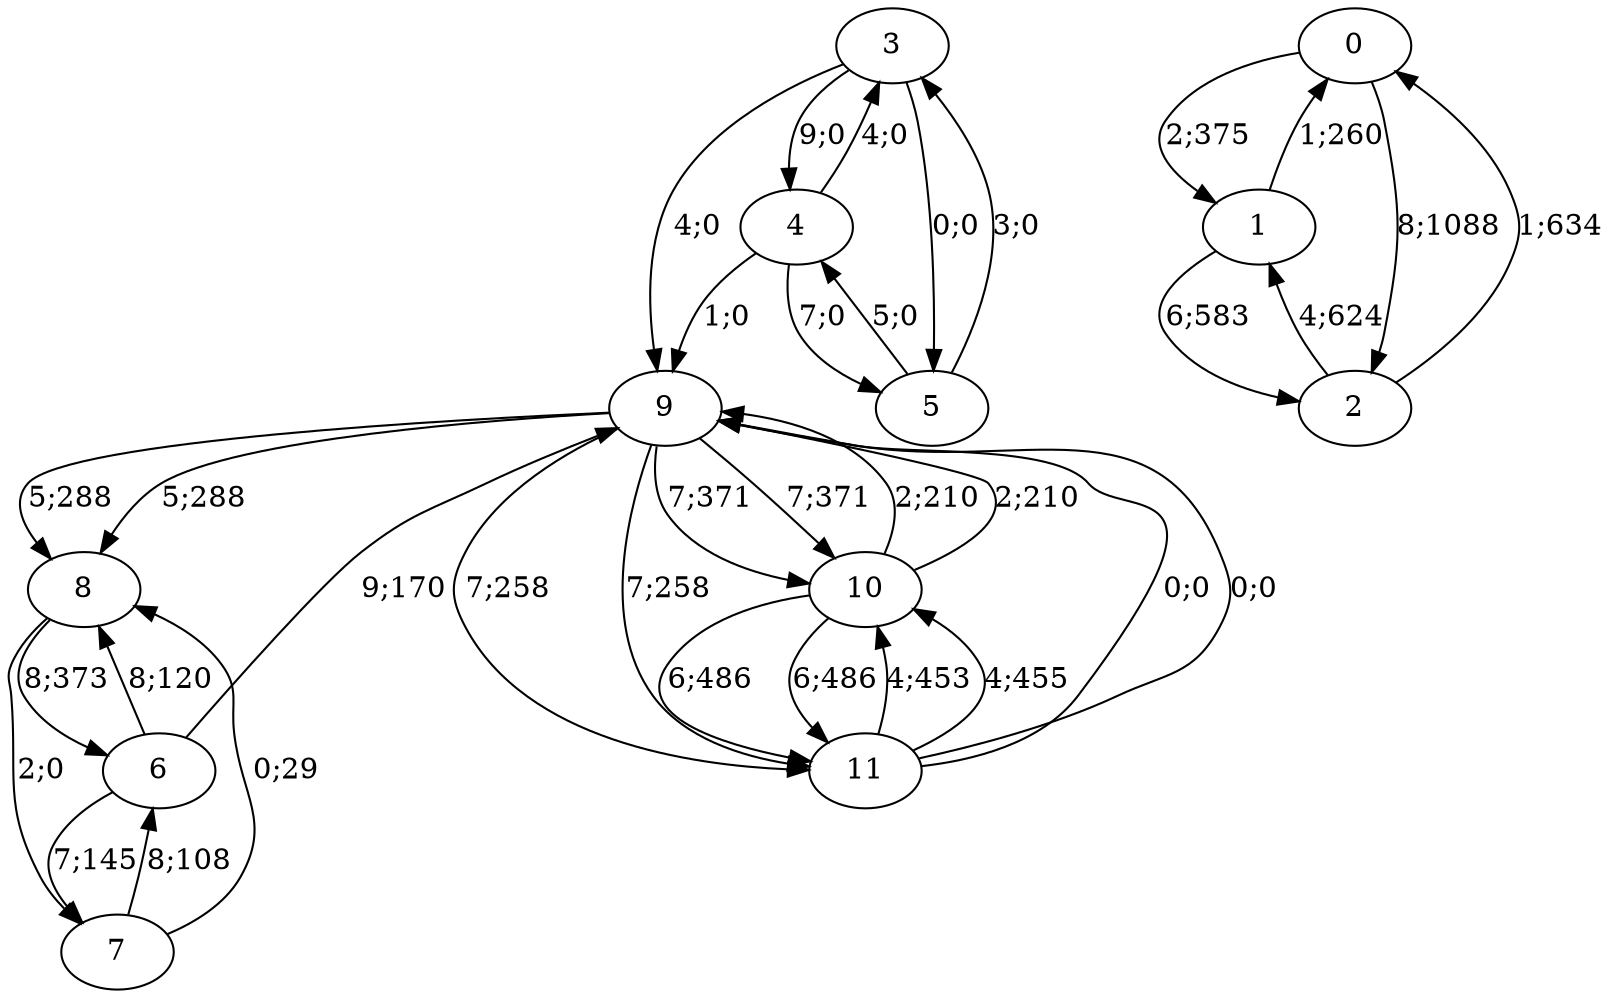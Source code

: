 digraph graph9182 {




















9 -> 8 [color=black,label="5;288"]
9 -> 10 [color=black,label="7;371"]
9 -> 11 [color=black,label="7;258"]


10 -> 9 [color=black,label="2;210"]
10 -> 11 [color=black,label="6;486"]


11 -> 9 [color=black,label="0;0"]
11 -> 10 [color=black,label="4;453"]














6 -> 9 [color=black,label="9;170"]
6 -> 7 [color=black,label="7;145"]
6 -> 8 [color=black,label="8;120"]


7 -> 6 [color=black,label="8;108"]
7 -> 8 [color=black,label="0;29"]


8 -> 6 [color=black,label="8;373"]
8 -> 7 [color=black,label="2;0"]














3 -> 9 [color=black,label="4;0"]
3 -> 4 [color=black,label="9;0"]
3 -> 5 [color=black,label="0;0"]


4 -> 9 [color=black,label="1;0"]
4 -> 3 [color=black,label="4;0"]
4 -> 5 [color=black,label="7;0"]


5 -> 3 [color=black,label="3;0"]
5 -> 4 [color=black,label="5;0"]














0 -> 1 [color=black,label="2;375"]
0 -> 2 [color=black,label="8;1088"]


1 -> 0 [color=black,label="1;260"]
1 -> 2 [color=black,label="6;583"]


2 -> 0 [color=black,label="1;634"]
2 -> 1 [color=black,label="4;624"]






































9 -> 8 [color=black,label="5;288"]
9 -> 10 [color=black,label="7;371"]
9 -> 11 [color=black,label="7;258"]


10 -> 9 [color=black,label="2;210"]
10 -> 11 [color=black,label="6;486"]


11 -> 9 [color=black,label="0;0"]
11 -> 10 [color=black,label="4;455"]

}
